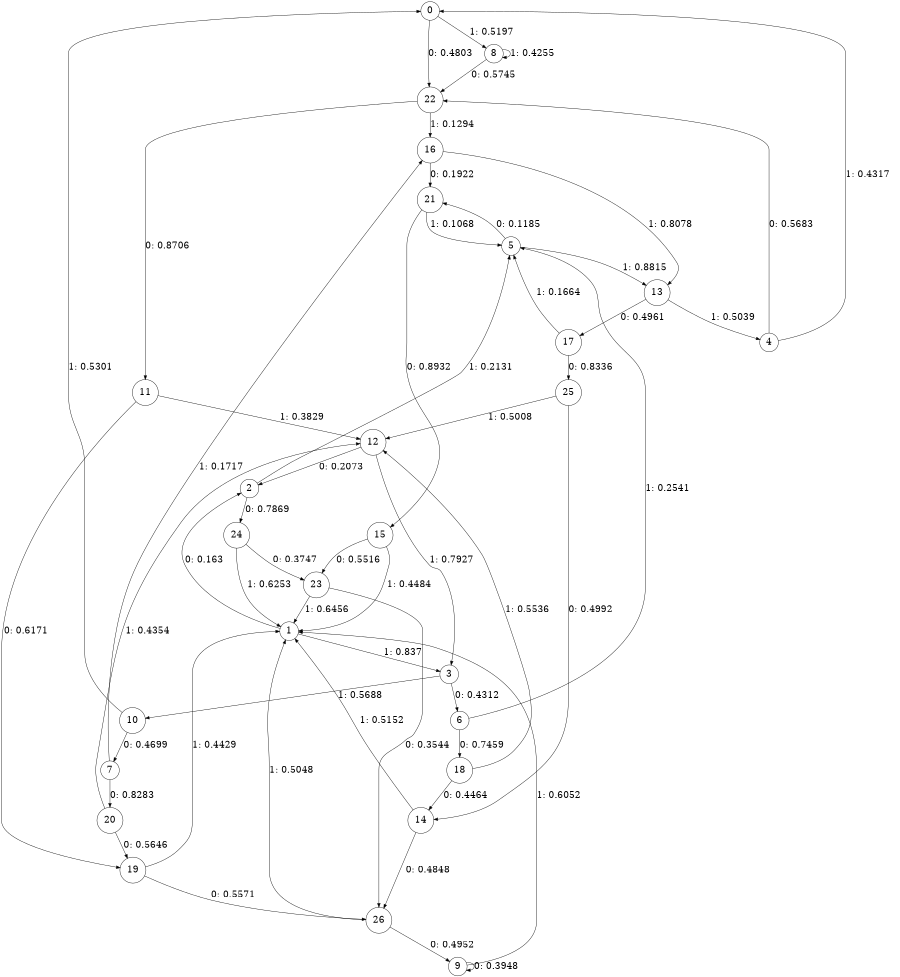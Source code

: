 digraph "ch1faceL7" {
size = "6,8.5";
ratio = "fill";
node [shape = circle];
node [fontsize = 24];
edge [fontsize = 24];
0 -> 22 [label = "0: 0.4803   "];
0 -> 8 [label = "1: 0.5197   "];
1 -> 2 [label = "0: 0.163    "];
1 -> 3 [label = "1: 0.837    "];
2 -> 24 [label = "0: 0.7869   "];
2 -> 5 [label = "1: 0.2131   "];
3 -> 6 [label = "0: 0.4312   "];
3 -> 10 [label = "1: 0.5688   "];
4 -> 22 [label = "0: 0.5683   "];
4 -> 0 [label = "1: 0.4317   "];
5 -> 21 [label = "0: 0.1185   "];
5 -> 13 [label = "1: 0.8815   "];
6 -> 18 [label = "0: 0.7459   "];
6 -> 5 [label = "1: 0.2541   "];
7 -> 20 [label = "0: 0.8283   "];
7 -> 16 [label = "1: 0.1717   "];
8 -> 22 [label = "0: 0.5745   "];
8 -> 8 [label = "1: 0.4255   "];
9 -> 9 [label = "0: 0.3948   "];
9 -> 1 [label = "1: 0.6052   "];
10 -> 7 [label = "0: 0.4699   "];
10 -> 0 [label = "1: 0.5301   "];
11 -> 19 [label = "0: 0.6171   "];
11 -> 12 [label = "1: 0.3829   "];
12 -> 2 [label = "0: 0.2073   "];
12 -> 3 [label = "1: 0.7927   "];
13 -> 17 [label = "0: 0.4961   "];
13 -> 4 [label = "1: 0.5039   "];
14 -> 26 [label = "0: 0.4848   "];
14 -> 1 [label = "1: 0.5152   "];
15 -> 23 [label = "0: 0.5516   "];
15 -> 1 [label = "1: 0.4484   "];
16 -> 21 [label = "0: 0.1922   "];
16 -> 13 [label = "1: 0.8078   "];
17 -> 25 [label = "0: 0.8336   "];
17 -> 5 [label = "1: 0.1664   "];
18 -> 14 [label = "0: 0.4464   "];
18 -> 12 [label = "1: 0.5536   "];
19 -> 26 [label = "0: 0.5571   "];
19 -> 1 [label = "1: 0.4429   "];
20 -> 19 [label = "0: 0.5646   "];
20 -> 12 [label = "1: 0.4354   "];
21 -> 15 [label = "0: 0.8932   "];
21 -> 5 [label = "1: 0.1068   "];
22 -> 11 [label = "0: 0.8706   "];
22 -> 16 [label = "1: 0.1294   "];
23 -> 26 [label = "0: 0.3544   "];
23 -> 1 [label = "1: 0.6456   "];
24 -> 23 [label = "0: 0.3747   "];
24 -> 1 [label = "1: 0.6253   "];
25 -> 14 [label = "0: 0.4992   "];
25 -> 12 [label = "1: 0.5008   "];
26 -> 9 [label = "0: 0.4952   "];
26 -> 1 [label = "1: 0.5048   "];
}